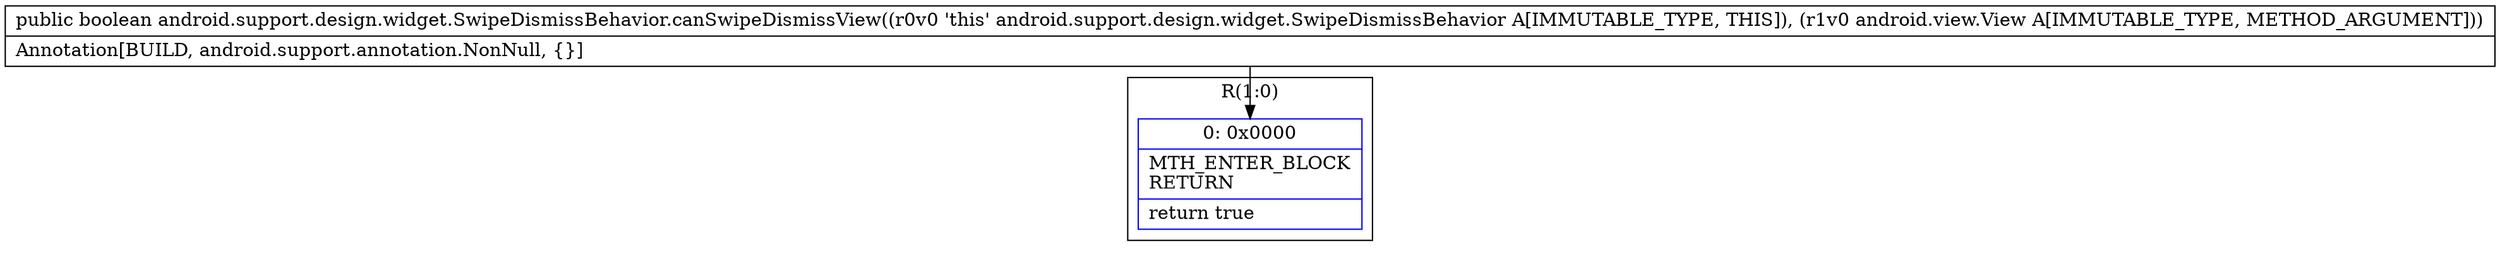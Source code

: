 digraph "CFG forandroid.support.design.widget.SwipeDismissBehavior.canSwipeDismissView(Landroid\/view\/View;)Z" {
subgraph cluster_Region_638264120 {
label = "R(1:0)";
node [shape=record,color=blue];
Node_0 [shape=record,label="{0\:\ 0x0000|MTH_ENTER_BLOCK\lRETURN\l|return true\l}"];
}
MethodNode[shape=record,label="{public boolean android.support.design.widget.SwipeDismissBehavior.canSwipeDismissView((r0v0 'this' android.support.design.widget.SwipeDismissBehavior A[IMMUTABLE_TYPE, THIS]), (r1v0 android.view.View A[IMMUTABLE_TYPE, METHOD_ARGUMENT]))  | Annotation[BUILD, android.support.annotation.NonNull, \{\}]\l}"];
MethodNode -> Node_0;
}

